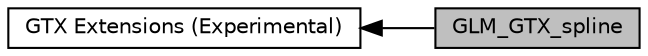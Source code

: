 digraph "GLM_GTX_spline"
{
  edge [fontname="Helvetica",fontsize="10",labelfontname="Helvetica",labelfontsize="10"];
  node [fontname="Helvetica",fontsize="10",shape=box];
  rankdir=LR;
  Node2 [label="GTX Extensions (Experimental)",height=0.2,width=0.4,color="black", fillcolor="white", style="filled",URL="$group__gtx.html",tooltip="Functions and types that the GLSL specification doesn't define, but useful to have for a C++ program."];
  Node1 [label="GLM_GTX_spline",height=0.2,width=0.4,color="black", fillcolor="grey75", style="filled", fontcolor="black",tooltip="Spline functions."];
  Node2->Node1 [shape=plaintext, dir="back", style="solid"];
}
